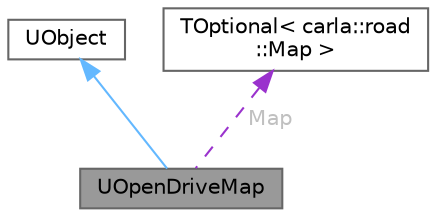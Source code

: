 digraph "UOpenDriveMap"
{
 // INTERACTIVE_SVG=YES
 // LATEX_PDF_SIZE
  bgcolor="transparent";
  edge [fontname=Helvetica,fontsize=10,labelfontname=Helvetica,labelfontsize=10];
  node [fontname=Helvetica,fontsize=10,shape=box,height=0.2,width=0.4];
  Node1 [id="Node000001",label="UOpenDriveMap",height=0.2,width=0.4,color="gray40", fillcolor="grey60", style="filled", fontcolor="black",tooltip="将 CARLA OpenDrive API 公开给蓝图的辅助类。"];
  Node2 -> Node1 [id="edge1_Node000001_Node000002",dir="back",color="steelblue1",style="solid",tooltip=" "];
  Node2 [id="Node000002",label="UObject",height=0.2,width=0.4,color="gray40", fillcolor="white", style="filled",URL="$df/def/classUObject.html",tooltip=" "];
  Node3 -> Node1 [id="edge2_Node000001_Node000003",dir="back",color="darkorchid3",style="dashed",tooltip=" ",label=" Map",fontcolor="grey" ];
  Node3 [id="Node000003",label="TOptional\< carla::road\l::Map \>",height=0.2,width=0.4,color="gray40", fillcolor="white", style="filled",tooltip=" "];
}

